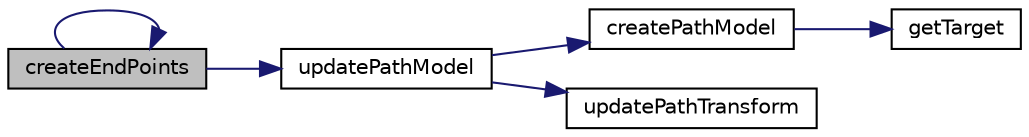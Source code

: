 digraph "createEndPoints"
{
 // LATEX_PDF_SIZE
  bgcolor="transparent";
  edge [fontname="Helvetica",fontsize="10",labelfontname="Helvetica",labelfontsize="10"];
  node [fontname="Helvetica",fontsize="10",shape=record];
  rankdir="LR";
  Node1 [label="createEndPoints",height=0.2,width=0.4,color="black", fillcolor="grey75", style="filled", fontcolor="black",tooltip=" "];
  Node1 -> Node1 [color="midnightblue",fontsize="10",style="solid",fontname="Helvetica"];
  Node1 -> Node2 [color="midnightblue",fontsize="10",style="solid",fontname="Helvetica"];
  Node2 [label="updatePathModel",height=0.2,width=0.4,color="black",URL="$class_p_r_i_s_m_1_1_straight_needle_insertion_logic.html#af9dcd5143df6c795adf29c47beabf26b",tooltip=" "];
  Node2 -> Node3 [color="midnightblue",fontsize="10",style="solid",fontname="Helvetica"];
  Node3 [label="createPathModel",height=0.2,width=0.4,color="black",URL="$class_p_r_i_s_m_1_1_straight_needle_insertion_logic.html#a01b0b6636b3a9df6c4889d89ed590d08",tooltip=" "];
  Node3 -> Node4 [color="midnightblue",fontsize="10",style="solid",fontname="Helvetica"];
  Node4 [label="getTarget",height=0.2,width=0.4,color="black",URL="$class_p_r_i_s_m_1_1_straight_needle_insertion_logic.html#ac7f193e1acb5a2827b4a2798bcf267a8",tooltip=" "];
  Node2 -> Node5 [color="midnightblue",fontsize="10",style="solid",fontname="Helvetica"];
  Node5 [label="updatePathTransform",height=0.2,width=0.4,color="black",URL="$class_p_r_i_s_m_1_1_straight_needle_insertion_logic.html#a250d974b176a400096d0c7c520665365",tooltip=" "];
}
